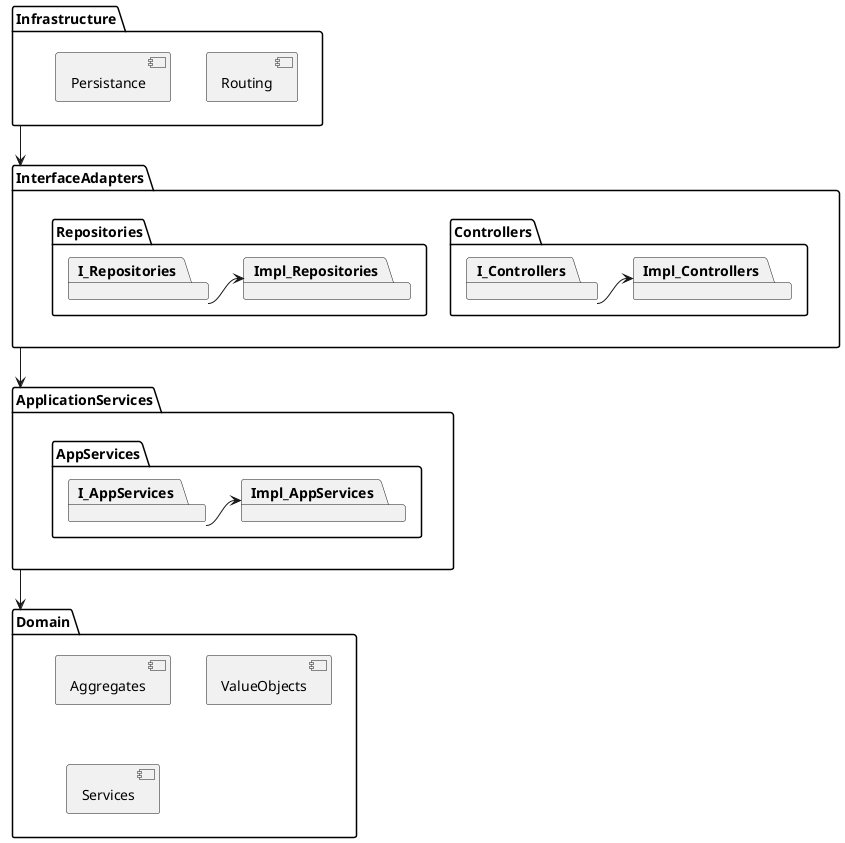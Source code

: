 @startuml

package "Infrastructure" {
    [Routing]
    [Persistance]
}

package "InterfaceAdapters" {
    package "Controllers" {
        package "I_Controllers"
        package "Impl_Controllers"
    }
    package "Repositories"{
        package "I_Repositories"
        package "Impl_Repositories"
    }
    
}

package "ApplicationServices" {
    package "AppServices" {
        package "I_AppServices"
        package "Impl_AppServices"
    }
}

package "Domain" {
    [Aggregates]
    [ValueObjects]
    [Services]
}

"I_Controllers" -> "Impl_Controllers"
"I_AppServices" -> "Impl_AppServices"
"I_Repositories" -> "Impl_Repositories"

Infrastructure --> InterfaceAdapters
InterfaceAdapters --> ApplicationServices
ApplicationServices --> Domain

@enduml